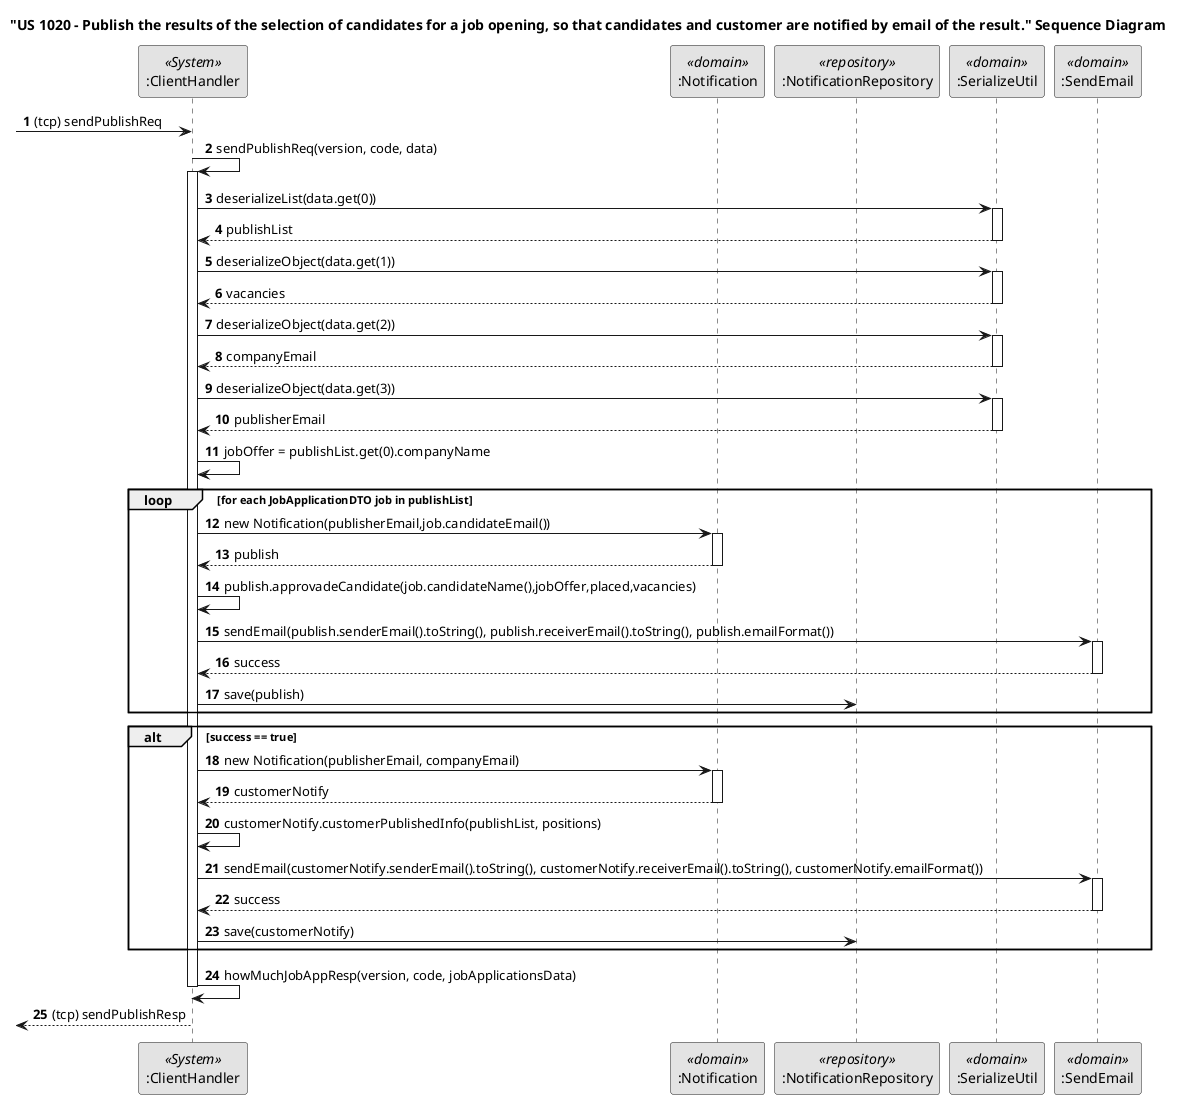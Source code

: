 @startuml
skinparam monochrome true
skinparam packageStyle rectangle
skinparam shadowing false

autonumber

title "US 1020 - Publish the results of the selection of candidates for a job opening, so that candidates and customer are notified by email of the result." Sequence Diagram

'hide footbox



participant ":ClientHandler" as Server <<System>>
'control ":ListJobOpeningServerController" as CTRL <<application>>
'participant ":NotificationService" as Service <<domain>>
participant ":Notification" as Notif <<domain>>
'participant ":CustomerRepository" as customerRepository <<repository>>
'participant ":JobOpeningRepository" as jobOpeningRepository <<repository>>
participant ":NotificationRepository" as Repository <<repository>>
participant ":SerializeUtil" as SerializeUtil <<domain>>
participant ":SendEmail" as Sender <<domain>>

-> Server : (tcp) sendPublishReq

 Server->Server : sendPublishReq(version, code, data)
 activate Server


 Server -> SerializeUtil: deserializeList(data.get(0))


     activate SerializeUtil

      SerializeUtil --> Server: publishList

     deactivate SerializeUtil


 Server -> SerializeUtil: deserializeObject(data.get(1))


     activate SerializeUtil

      SerializeUtil --> Server: vacancies

     deactivate SerializeUtil

  Server -> SerializeUtil: deserializeObject(data.get(2))


      activate SerializeUtil

       SerializeUtil --> Server: companyEmail

      deactivate SerializeUtil

 Server -> SerializeUtil: deserializeObject(data.get(3))


     activate SerializeUtil

      SerializeUtil --> Server: publisherEmail

     deactivate SerializeUtil


     Server -> Server: jobOffer = publishList.get(0).companyName

     loop for each JobApplicationDTO job in publishList


     Server -> Notif: new Notification(publisherEmail,job.candidateEmail())
     activate Notif

      Notif --> Server: publish
     deactivate Notif

      Server -> Server: publish.approvadeCandidate(job.candidateName(),jobOffer,placed,vacancies)

      Server -> Sender: sendEmail(publish.senderEmail().toString(), publish.receiverEmail().toString(), publish.emailFormat())

      activate Sender

      Sender --> Server : success

      deactivate Sender

      Server -> Repository: save(publish)


     end

     alt success == true

         Server -> Notif: new Notification(publisherEmail, companyEmail)
          activate Notif

           Notif --> Server: customerNotify
          deactivate Notif

           Server -> Server: customerNotify.customerPublishedInfo(publishList, positions)

           Server -> Sender: sendEmail(customerNotify.senderEmail().toString(), customerNotify.receiverEmail().toString(), customerNotify.emailFormat())

           activate Sender

           Sender --> Server : success

           deactivate Sender

           Server -> Repository: save(customerNotify)

     end





 Server->Server : howMuchJobAppResp(version, code, jobApplicationsData)
 deactivate Server




 <-- Server: (tcp) sendPublishResp
deactivate Server




@enduml
